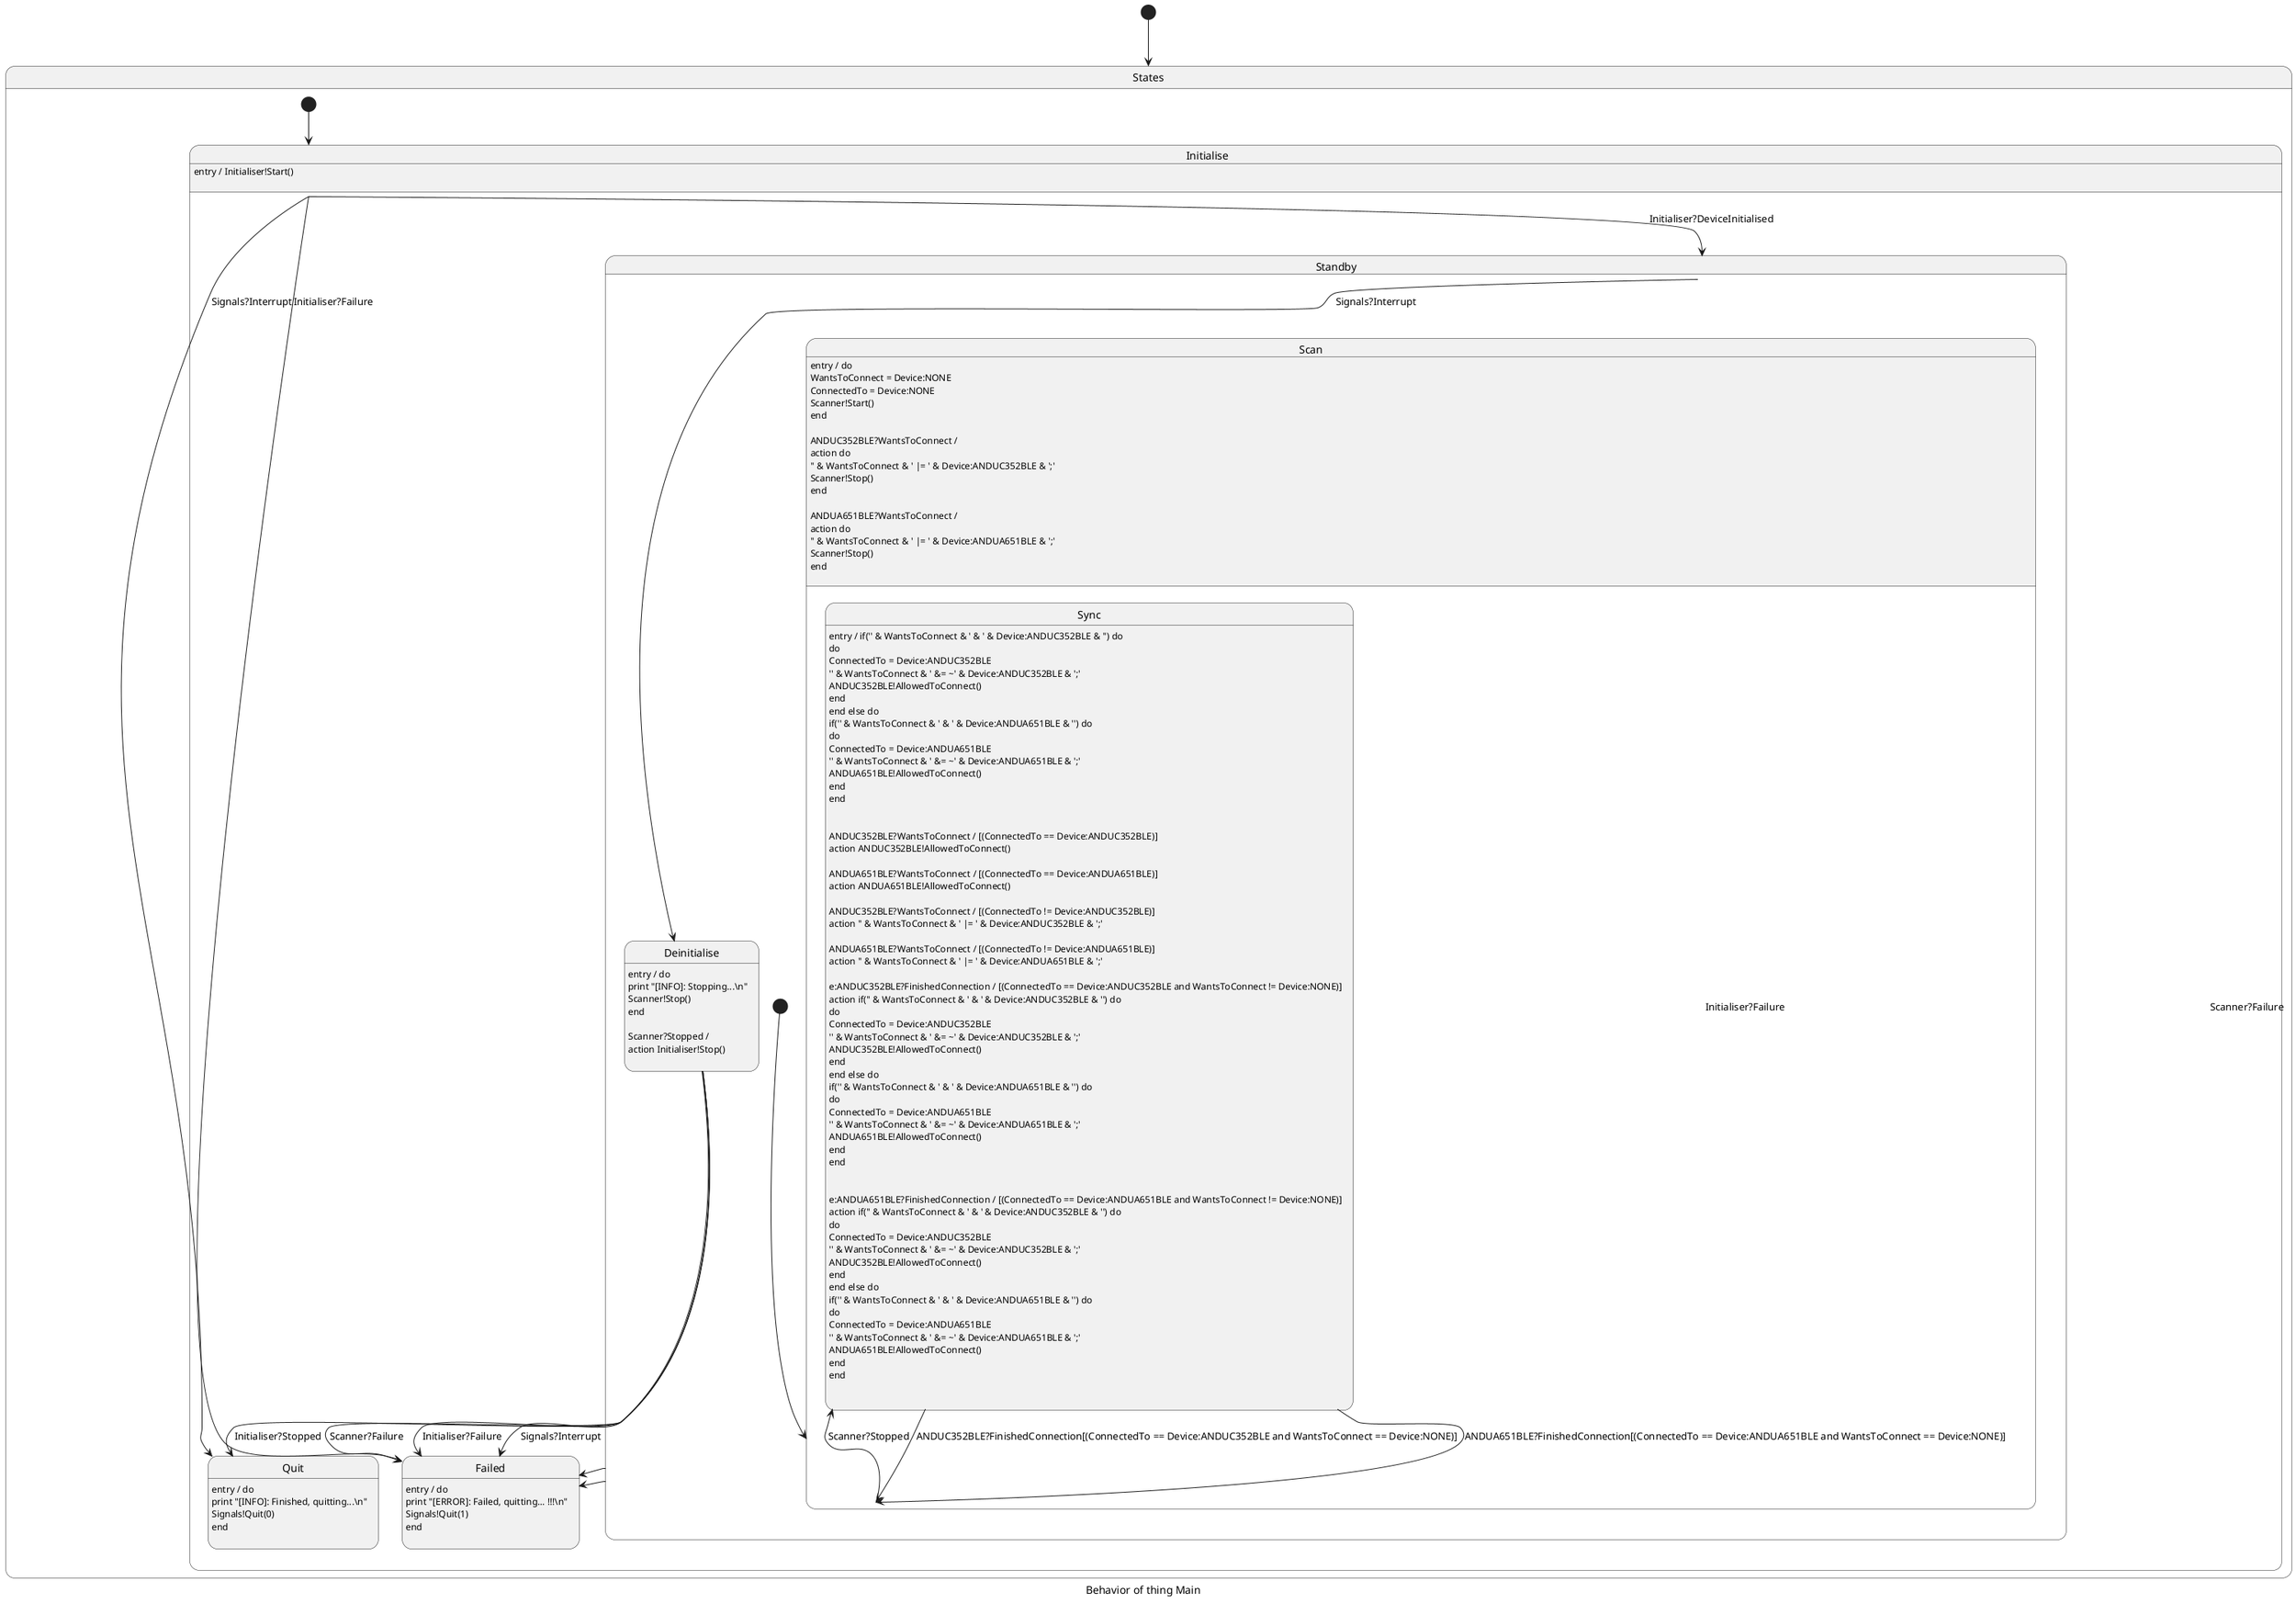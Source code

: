 @startuml
skinparam defaultTextAlignment left
caption Behavior of thing Main
[*] --> States
state States{
state Initialise{
	Initialise : entry / Initialiser!Start()\n

Initialise --> Standby : Initialiser?DeviceInitialised

Initialise --> Failed : Initialiser?Failure

Initialise --> Quit : Signals?Interrupt
}
state Standby{
state Scan{
	Scan : entry / do \nWantsToConnect = Device:NONE\nConnectedTo = Device:NONE\nScanner!Start()\nend\n

Scan --> Sync : Scanner?Stopped
	Scan : ANDUC352BLE?WantsToConnect / \naction do \n'' & WantsToConnect & ' |= ' & Device:ANDUC352BLE & ';'\nScanner!Stop()\nend\n
	Scan : ANDUA651BLE?WantsToConnect / \naction do \n'' & WantsToConnect & ' |= ' & Device:ANDUA651BLE & ';'\nScanner!Stop()\nend\n
}
state Sync{
	Sync : entry / if('' & WantsToConnect & ' & ' & Device:ANDUC352BLE & '') do\ndo \nConnectedTo = Device:ANDUC352BLE\n'' & WantsToConnect & ' &= ~' & Device:ANDUC352BLE & ';'\nANDUC352BLE!AllowedToConnect()\nend\nend else do\nif('' & WantsToConnect & ' & ' & Device:ANDUA651BLE & '') do\ndo \nConnectedTo = Device:ANDUA651BLE\n'' & WantsToConnect & ' &= ~' & Device:ANDUA651BLE & ';'\nANDUA651BLE!AllowedToConnect()\nend\nend\n\n

Sync --> Scan : ANDUC352BLE?FinishedConnection[(ConnectedTo == Device:ANDUC352BLE and WantsToConnect == Device:NONE)]

Sync --> Scan : ANDUA651BLE?FinishedConnection[(ConnectedTo == Device:ANDUA651BLE and WantsToConnect == Device:NONE)]
	Sync : ANDUC352BLE?WantsToConnect / [(ConnectedTo == Device:ANDUC352BLE)]\naction ANDUC352BLE!AllowedToConnect()\n
	Sync : ANDUA651BLE?WantsToConnect / [(ConnectedTo == Device:ANDUA651BLE)]\naction ANDUA651BLE!AllowedToConnect()\n
	Sync : ANDUC352BLE?WantsToConnect / [(ConnectedTo != Device:ANDUC352BLE)]\naction '' & WantsToConnect & ' |= ' & Device:ANDUC352BLE & ';'\n
	Sync : ANDUA651BLE?WantsToConnect / [(ConnectedTo != Device:ANDUA651BLE)]\naction '' & WantsToConnect & ' |= ' & Device:ANDUA651BLE & ';'\n
	Sync : e:ANDUC352BLE?FinishedConnection / [(ConnectedTo == Device:ANDUC352BLE and WantsToConnect != Device:NONE)]\naction if('' & WantsToConnect & ' & ' & Device:ANDUC352BLE & '') do\ndo \nConnectedTo = Device:ANDUC352BLE\n'' & WantsToConnect & ' &= ~' & Device:ANDUC352BLE & ';'\nANDUC352BLE!AllowedToConnect()\nend\nend else do\nif('' & WantsToConnect & ' & ' & Device:ANDUA651BLE & '') do\ndo \nConnectedTo = Device:ANDUA651BLE\n'' & WantsToConnect & ' &= ~' & Device:ANDUA651BLE & ';'\nANDUA651BLE!AllowedToConnect()\nend\nend\n\n
	Sync : e:ANDUA651BLE?FinishedConnection / [(ConnectedTo == Device:ANDUA651BLE and WantsToConnect != Device:NONE)]\naction if('' & WantsToConnect & ' & ' & Device:ANDUC352BLE & '') do\ndo \nConnectedTo = Device:ANDUC352BLE\n'' & WantsToConnect & ' &= ~' & Device:ANDUC352BLE & ';'\nANDUC352BLE!AllowedToConnect()\nend\nend else do\nif('' & WantsToConnect & ' & ' & Device:ANDUA651BLE & '') do\ndo \nConnectedTo = Device:ANDUA651BLE\n'' & WantsToConnect & ' &= ~' & Device:ANDUA651BLE & ';'\nANDUA651BLE!AllowedToConnect()\nend\nend\n\n
}
[*] --> Scan

Standby --> Deinitialise : Signals?Interrupt

Standby --> Failed : Initialiser?Failure

Standby --> Failed : Scanner?Failure
}
state Deinitialise{
	Deinitialise : entry / do \nprint "[INFO]: Stopping...\\n"\nScanner!Stop()\nend\n

Deinitialise --> Quit : Initialiser?Stopped

Deinitialise --> Failed : Scanner?Failure

Deinitialise --> Failed : Initialiser?Failure

Deinitialise --> Failed : Signals?Interrupt
	Deinitialise : Scanner?Stopped / \naction Initialiser!Stop()\n
}
state Failed{
	Failed : entry / do \nprint "[ERROR]: Failed, quitting... !!!\\n"\nSignals!Quit(1)\nend\n
}
state Quit{
	Quit : entry / do \nprint "[INFO]: Finished, quitting...\\n"\nSignals!Quit(0)\nend\n
}
[*] --> Initialise
}
@enduml
